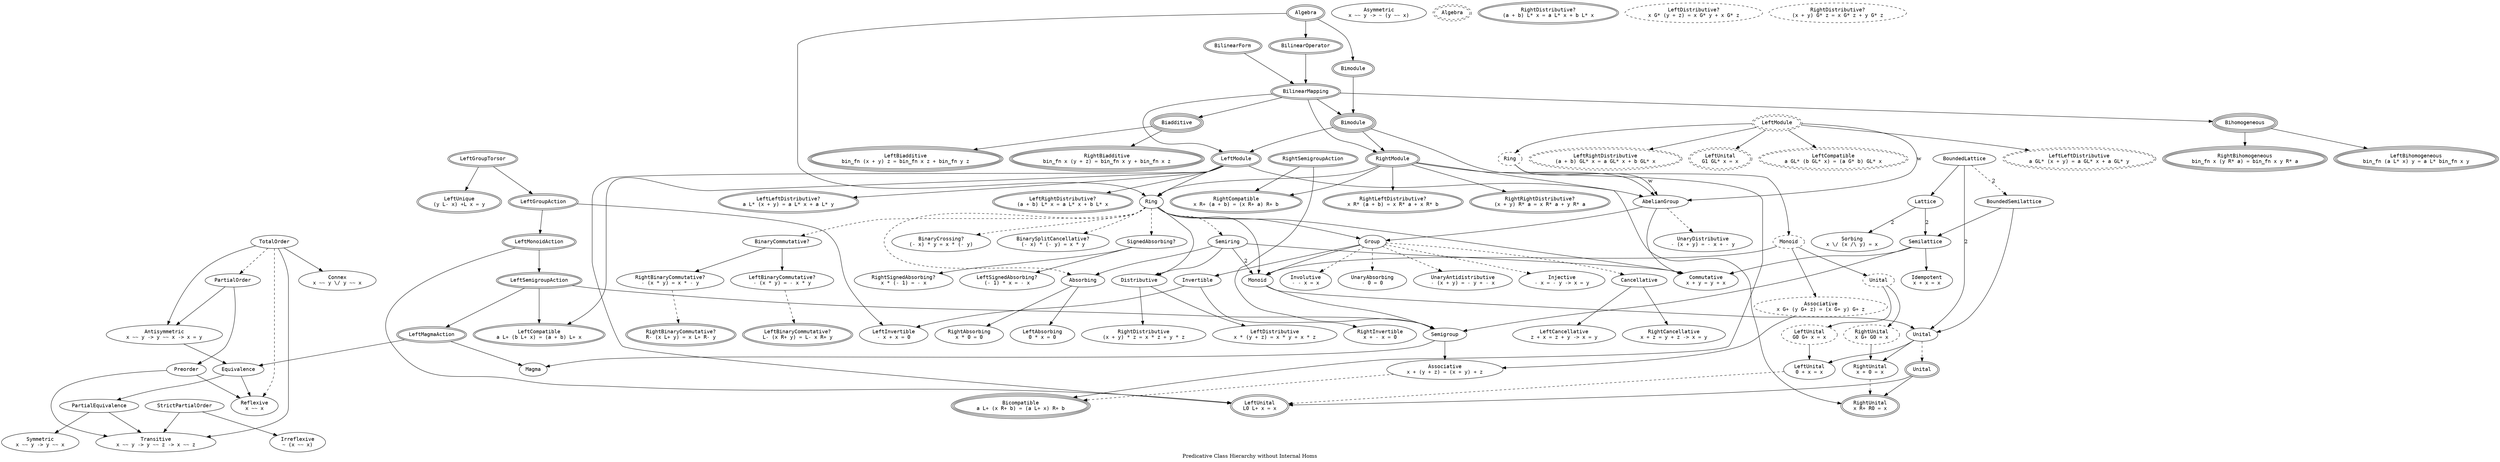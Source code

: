 digraph Is {
  label = "Predicative Class Hierarchy without Internal Homs"

  node [fontname = monospace]

  Antisym [label = "Antisymmetric\nx ~~ y -> y ~~ x -> x = y"]
  Asym [label = "Asymmetric\nx ~~ y -> ~ (y ~~ x)"]
  Connex [label = "Connex\nx ~~ y \\/ y ~~ x"]
  Irrefl [label = "Irreflexive\n~ (x ~~ x)"]
  Refl [label = "Reflexive\nx ~~ x"]
  Sym [label = "Symmetric\nx ~~ y -> y ~~ x"]
  Trans [label = "Transitive\nx ~~ y -> y ~~ z -> x ~~ z"]

  subgraph Three {
    label = "ThreeSorted"

    node [peripheries = 3]

    Biaddve [label = "Biadditive"]
    Bicompat [label = "Bicompatible\na L+ (x R+ b) = (a L+ x) R+ b"]
    Bihomogen [label = "Bihomogeneous"]
    LBiaddve [label = "LeftBiadditive\nbin_fn (x + y) z = bin_fn x z + bin_fn y z"]
    LBihomogen [label = "LeftBihomogeneous\nbin_fn (a L* x) y = a L* bin_fn x y"]
    RBiaddve [label = "RightBiadditive\nbin_fn x (y + z) = bin_fn x y + bin_fn x z"]
    RBihomogen [label = "RightBihomogeneous\nbin_fn x (y R* a) = bin_fn x y R* a"]
    ThreeBimod [label = "Bimodule"]
  }

  subgraph Two {
    label = "TwoSorted"

    node [peripheries = 2]

    subgraph TwoGrd {
      label = "Graded"

      node [style = dashed]

      GrdAlg [label = "Algebra"]
      GrdLMod [label = "LeftModule"]
      TwoGrdLLDistr [label = "LeftLeftDistributive\na GL* (x + y) = a GL* x + a GL* y"]
      TwoGrdLRDistr [label = "LeftRightDistributive\n(a + b) GL* x = a GL* x + b GL* x"]
      TwoGrdLUnl [label = "LeftUnital\nG1 GL* x = x"]
      GrdLCompat [label = "LeftCompatible\na GL* (b GL* x) = (a G* b) GL* x"]
    }

    Alg [label = "Algebra"]
    BilinForm [label = "BilinearForm"]
    BilinMap [label = "BilinearMapping"]
    BilinOp [label = "BilinearOperator"]
    LCompat [label = "LeftCompatible\na L+ (b L+ x) = (a + b) L+ x"]
    LGrpAct [label = "LeftGroupAction"]
    LGrpTor [label = "LeftGroupTorsor"]
    LMagAct [label = "LeftMagmaAction"]
    LMod [label = "LeftModule"]
    LMonAct [label = "LeftMonoidAction"]
    LNullUniq [label = "LeftUnique\n(y L- x) +L x = y"]
    LSgrpAct [label = "LeftSemigroupAction"]
    RCompat [label = "RightCompatible\nx R+ (a + b) = (x R+ a) R+ b"]
    RMod [label = "RightModule"]
    RSgrpAct [label = "RightSemigroupAction"]
    TwoBimod [label = "Bimodule"]
    TwoLBinComm [label = "LeftBinaryCommutative?\nL- (x R+ y) = L- x R+ y"]
    TwoLLDistr [label = "LeftLeftDistributive?\na L* (x + y) = a L* x + a L* y"]
    TwoLRDistr [label = "LeftRightDistributive?\n(a + b) L* x = a L* x + b L* x"]
    TwoLUnl [label = "LeftUnital\nL0 L+ x = x"]
    TwoRBinComm [label = "RightBinaryCommutative?\nR- (x L+ y) = x L+ R- y"]
    TwoRDistr [label = "RightDistributive?\n(a + b) L* x = a L* x + b L* x"]
    TwoRLDistr [label = "RightLeftDistributive?\nx R* (a + b) = x R* a + x R* b"]
    TwoRRDistr [label = "RightRightDistributive?\n(x + y) R* a = x R* a + y R* a"]
    TwoRUnl [label = "RightUnital\nx R+ R0 = x"]
    TwoUnl [label = "Unital"]
  }

  subgraph One {
    label = "OneSorted"

    subgraph OneGrd {
      label = "Graded"

      node [style = dashed]

      GrdAssoc [label = "Associative\nx G+ (y G+ z) = (x G+ y) G+ z"]
      GrdLDistr [label = "LeftDistributive?\nx G* (y + z) = x G* y + x G* z"]
      GrdLUnl [label = "LeftUnital\nG0 G+ x = x"]
      GrdMon [label = "Monoid"]
      GrdRDistr [label = "RightDistributive?\n(x + y) G* z = x G* z + y G* z"]
      GrdRUnl [label = "RightUnital\nx G+ G0 = x"]
      GrdRing [label = "Ring"]
      GrdUnl [label = "Unital"]
    }

    AbGrp [label = "AbelianGroup"]
    Absorb [label = "Absorbing"]
    Assoc [label = "Associative\nx + (y + z) = (x + y) + z"]
    BinComm [label = "BinaryCommutative?"]
    BinCrs [label = "BinaryCrossing?\n(- x) * y = x * (- y)"]
    BinSptCancel [label = "BinarySplitCancellative?\n(- x) * (- y) = x * y"]
    Cancel [label = "Cancellative"]
    Comm [label = "Commutative\nx + y = y + x"]
    Distr [label = "Distributive"]
    Eq [label = "Equivalence"]
    Grp [label = "Group"]
    Inj [label = "Injective\n- x = - y -> x = y"]
    Inv [label = "Invertible"]
    Invol [label = "Involutive\n- - x = x"]
    LAbsorb [label = "LeftAbsorbing\n0 * x = 0"]
    LBinComm [label = "LeftBinaryCommutative?\n- (x * y) = - x * y"]
    LCancel [label = "LeftCancellative\nz + x = z + y -> x = y"]
    LDistr [label = "LeftDistributive\nx * (y + z) = x * y + x * z"]
    LInv [label = "LeftInvertible\n- x + x = 0"]
    LSgnAbsorb [label = "LeftSignedAbsorbing?\n(- 1) * x = - x"]
    LUnl [label = "LeftUnital\n0 + x = x"]
    Mag [label = "Magma"]
    Mon [label = "Monoid"]
    PartEq [label = "PartialEquivalence"]
    RAbsorb [label = "RightAbsorbing\nx * 0 = 0"]
    RBinComm [label = "RightBinaryCommutative?\n- (x * y) = x * - y"]
    RCancel [label = "RightCancellative\nx + z = y + z -> x = y"]
    RDistr [label = "RightDistributive\n(x + y) * z = x * z + y * z"]
    RInv [label = "RightInvertible\nx + - x = 0"]
    RSgnAbsorb [label = "RightSignedAbsorbing?\nx * (- 1) = - x"]
    RUnl [label = "RightUnital\nx + 0 = x"]
    Ring [label = "Ring"]
    SgnAbsorb [label = "SignedAbsorbing?"]
    Sgrp [label = "Semigroup"]
    Sring [label = "Semiring"]
    StrPartOrd [label = "StrictPartialOrder"]
    UnAbsorb [label = "UnaryAbsorbing\n- 0 = 0"]
    UnAntidistr [label = "UnaryAntidistributive\n- (x + y) = - y + - x"]
    UnDistr [label = "UnaryDistributive\n- (x + y) = - x + - y"]
    Unl [label = "Unital"]

    BndLat [label = "BoundedLattice"]
    BndSlat [label = "BoundedSemilattice"]
    Idem [label = "Idempotent\nx + x = x"]
    Lat [label = "Lattice"]
    PartOrd [label = "PartialOrder"]
    Preord [label = "Preorder"]
    Slat [label = "Semilattice"]
    Sorb [label = "Sorbing\nx \\/ (x /\\ y) = x"]
    TotOrd [label = "TotalOrder"]
  }

  node [fillcolor = violet, style = filled]

  edge [style = solid]

  AbGrp -> Comm
  AbGrp -> Grp
  Absorb -> LAbsorb
  Absorb -> RAbsorb
  Alg -> BilinOp
  Alg -> Ring
  Alg -> TwoBimod
  Antisym -> Eq
  BilinForm -> BilinMap
  BilinMap -> Biaddve
  BilinMap -> Bihomogen
  BilinMap -> LMod
  BilinMap -> RMod
  BilinMap -> ThreeBimod
  BilinOp -> BilinMap
  BinComm -> LBinComm
  BinComm -> RBinComm
  BndLat -> Lat
  BndLat -> Unl [label = "2"]
  BndSlat -> Slat
  BndSlat -> Unl
  Cancel -> LCancel
  Cancel -> RCancel
  Distr -> LDistr
  Distr -> RDistr
  Eq -> PartEq
  Eq -> Refl
  GrdAssoc -> Assoc
  GrdLMod -> AbGrp [label = "w"]
  GrdLMod -> GrdLCompat
  Bihomogen -> LBihomogen
  Bihomogen -> RBihomogen
  Biaddve -> LBiaddve
  Biaddve -> RBiaddve
  GrdLMod -> GrdRing
  GrdLMod -> TwoGrdLLDistr
  GrdLMod -> TwoGrdLRDistr
  GrdLMod -> TwoGrdLUnl
  GrdLUnl -> LUnl
  GrdMon -> GrdAssoc
  GrdMon -> GrdUnl
  GrdMon -> Mon
  GrdRUnl -> RUnl
  GrdRing -> AbGrp [label = "w"]
  GrdRing -> GrdMon
  GrdUnl -> GrdLUnl
  GrdUnl -> GrdRUnl
  Grp -> Inv
  Grp -> Mon
  Inv -> LInv
  Inv -> RInv
  LGrpAct -> LInv
  LGrpAct -> LMonAct
  LGrpTor -> LGrpAct
  LGrpTor -> LNullUniq
  LMagAct -> Eq
  LMagAct -> Mag
  LMod -> AbGrp
  LMod -> LCompat
  LMod -> Ring
  LMod -> TwoLLDistr
  LMod -> TwoLRDistr
  LMod -> TwoLUnl
  LMonAct -> LSgrpAct
  LMonAct -> TwoLUnl
  LSgrpAct -> LCompat
  LSgrpAct -> LMagAct
  LSgrpAct -> Sgrp
  Lat -> Slat [label = "2"]
  Lat -> Sorb [label = "2"]
  Mon -> Sgrp
  Mon -> Unl
  PartEq -> Sym
  PartEq -> Trans
  PartOrd -> Antisym
  PartOrd -> Preord
  Preord -> Refl
  Preord -> Trans
  RMod -> AbGrp
  RMod -> RCompat
  RMod -> Ring
  RMod -> TwoRLDistr
  RMod -> TwoRRDistr
  RMod -> TwoRUnl
  RSgrpAct -> RCompat
  RSgrpAct -> Sgrp
  Ring -> Comm
  Ring -> Distr
  Ring -> Grp
  Ring -> Mon
  SgnAbsorb -> LSgnAbsorb
  SgnAbsorb -> RSgnAbsorb
  Sgrp -> Assoc
  Sgrp -> Mag
  Slat -> Comm
  Slat -> Idem
  Slat -> Sgrp
  Sring -> Absorb
  Sring -> Comm
  Sring -> Distr
  Sring -> Mon [label = "2"]
  StrPartOrd -> Irrefl
  StrPartOrd -> Trans
  ThreeBimod -> Bicompat
  ThreeBimod -> LMod
  ThreeBimod -> RMod
  TotOrd -> Antisym
  TotOrd -> Connex
  TotOrd -> Trans
  TwoBimod -> ThreeBimod
  TwoUnl -> TwoLUnl
  TwoUnl -> TwoRUnl
  Unl -> LUnl
  Unl -> RUnl

  edge [style = dashed]

  AbGrp -> UnDistr
  Assoc -> Bicompat
  BndLat -> BndSlat [label = "2"]
  Grp -> Cancel
  Grp -> Inj
  Grp -> Invol
  Grp -> UnAbsorb
  Grp -> UnAntidistr
  LBinComm -> TwoLBinComm
  LUnl -> TwoLUnl
  RBinComm -> TwoRBinComm
  RUnl -> TwoRUnl
  Ring -> Absorb
  Ring -> BinComm
  Ring -> BinCrs
  Ring -> BinSptCancel
  Ring -> SgnAbsorb
  Ring -> Sring
  TotOrd -> PartOrd
  TotOrd -> Refl
  Unl -> TwoUnl
}
